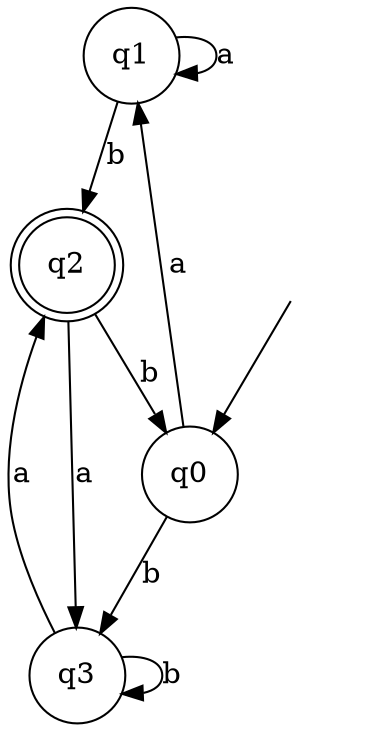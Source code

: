 digraph Automaton {

q1 [shape = circle];

q2 [shape = doublecircle];

q3 [shape = circle];

_nil [style = invis];

q0 [shape = circle];

q0 -> q3 [label = "b"];

q2 -> q0 [label = "b"];

_nil -> q0;

q3 -> q2 [label = "a"];

q1 -> q1 [label = "a"];

q3 -> q3 [label = "b"];

q1 -> q2 [label = "b"];

q2 -> q3 [label = "a"];

q0 -> q1 [label = "a"];

}
